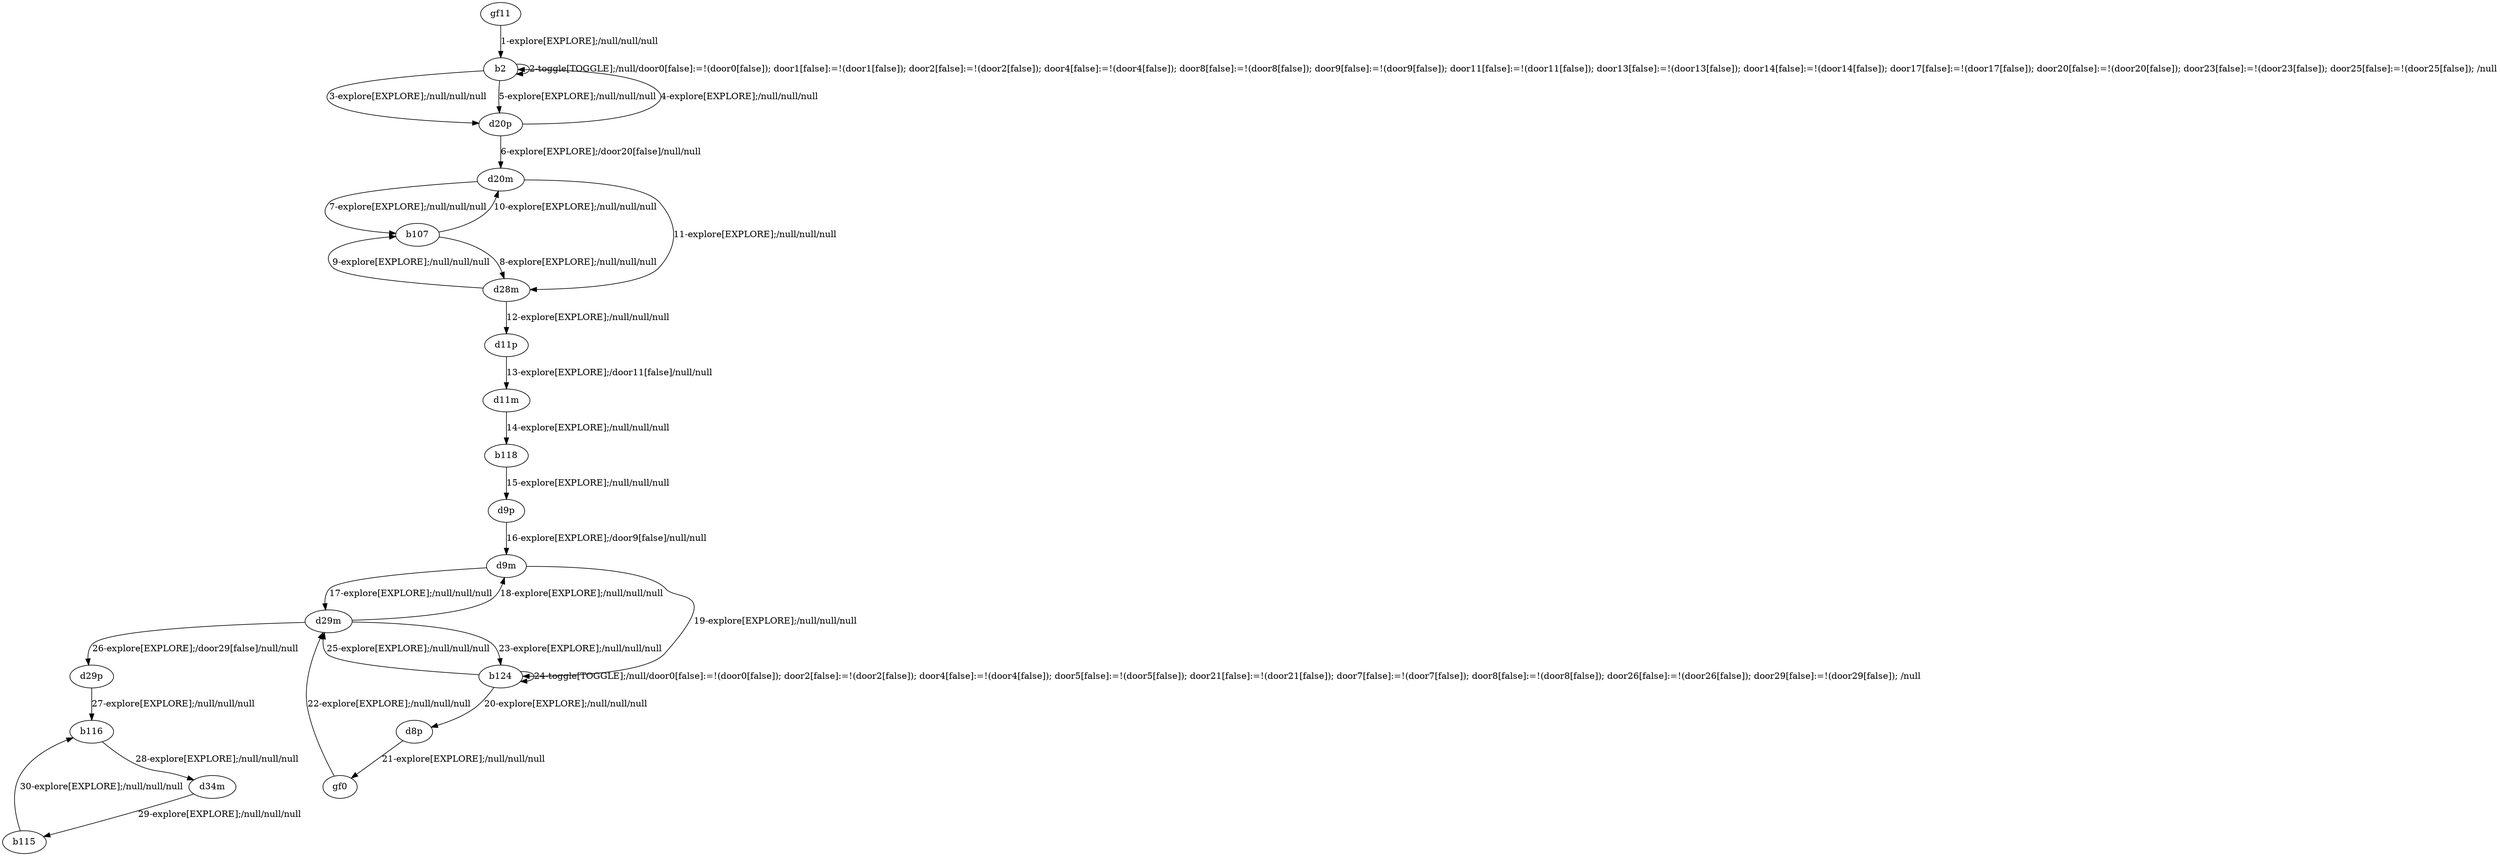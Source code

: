# Total number of goals covered by this test: 2
# b115 --> b116
# d34m --> b115

digraph g {
"gf11" -> "b2" [label = "1-explore[EXPLORE];/null/null/null"];
"b2" -> "b2" [label = "2-toggle[TOGGLE];/null/door0[false]:=!(door0[false]); door1[false]:=!(door1[false]); door2[false]:=!(door2[false]); door4[false]:=!(door4[false]); door8[false]:=!(door8[false]); door9[false]:=!(door9[false]); door11[false]:=!(door11[false]); door13[false]:=!(door13[false]); door14[false]:=!(door14[false]); door17[false]:=!(door17[false]); door20[false]:=!(door20[false]); door23[false]:=!(door23[false]); door25[false]:=!(door25[false]); /null"];
"b2" -> "d20p" [label = "3-explore[EXPLORE];/null/null/null"];
"d20p" -> "b2" [label = "4-explore[EXPLORE];/null/null/null"];
"b2" -> "d20p" [label = "5-explore[EXPLORE];/null/null/null"];
"d20p" -> "d20m" [label = "6-explore[EXPLORE];/door20[false]/null/null"];
"d20m" -> "b107" [label = "7-explore[EXPLORE];/null/null/null"];
"b107" -> "d28m" [label = "8-explore[EXPLORE];/null/null/null"];
"d28m" -> "b107" [label = "9-explore[EXPLORE];/null/null/null"];
"b107" -> "d20m" [label = "10-explore[EXPLORE];/null/null/null"];
"d20m" -> "d28m" [label = "11-explore[EXPLORE];/null/null/null"];
"d28m" -> "d11p" [label = "12-explore[EXPLORE];/null/null/null"];
"d11p" -> "d11m" [label = "13-explore[EXPLORE];/door11[false]/null/null"];
"d11m" -> "b118" [label = "14-explore[EXPLORE];/null/null/null"];
"b118" -> "d9p" [label = "15-explore[EXPLORE];/null/null/null"];
"d9p" -> "d9m" [label = "16-explore[EXPLORE];/door9[false]/null/null"];
"d9m" -> "d29m" [label = "17-explore[EXPLORE];/null/null/null"];
"d29m" -> "d9m" [label = "18-explore[EXPLORE];/null/null/null"];
"d9m" -> "b124" [label = "19-explore[EXPLORE];/null/null/null"];
"b124" -> "d8p" [label = "20-explore[EXPLORE];/null/null/null"];
"d8p" -> "gf0" [label = "21-explore[EXPLORE];/null/null/null"];
"gf0" -> "d29m" [label = "22-explore[EXPLORE];/null/null/null"];
"d29m" -> "b124" [label = "23-explore[EXPLORE];/null/null/null"];
"b124" -> "b124" [label = "24-toggle[TOGGLE];/null/door0[false]:=!(door0[false]); door2[false]:=!(door2[false]); door4[false]:=!(door4[false]); door5[false]:=!(door5[false]); door21[false]:=!(door21[false]); door7[false]:=!(door7[false]); door8[false]:=!(door8[false]); door26[false]:=!(door26[false]); door29[false]:=!(door29[false]); /null"];
"b124" -> "d29m" [label = "25-explore[EXPLORE];/null/null/null"];
"d29m" -> "d29p" [label = "26-explore[EXPLORE];/door29[false]/null/null"];
"d29p" -> "b116" [label = "27-explore[EXPLORE];/null/null/null"];
"b116" -> "d34m" [label = "28-explore[EXPLORE];/null/null/null"];
"d34m" -> "b115" [label = "29-explore[EXPLORE];/null/null/null"];
"b115" -> "b116" [label = "30-explore[EXPLORE];/null/null/null"];
}